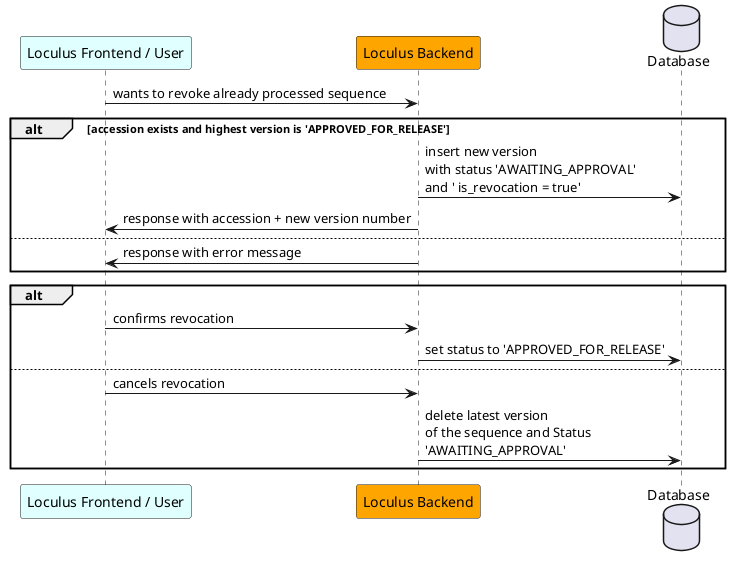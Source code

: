 @startuml
    participant "Loculus Frontend / User" as frontend #LightCyan
    participant "Loculus Backend" as backend #Orange
    database "Database" as DB

    frontend -> backend: wants to revoke already processed sequence

     alt accession exists and highest version is 'APPROVED_FOR_RELEASE'
        backend -> DB: insert new version\nwith status 'AWAITING_APPROVAL' \nand ' is_revocation = true'
    backend -> frontend: response with accession + new version number
    else
        backend -> frontend: response with error message
    end

    alt
        frontend -> backend: confirms revocation
        backend -> DB: set status to 'APPROVED_FOR_RELEASE'
    else
        frontend -> backend: cancels revocation
        backend -> DB: delete latest version \nof the sequence and Status \n'AWAITING_APPROVAL'
    end
@enduml
